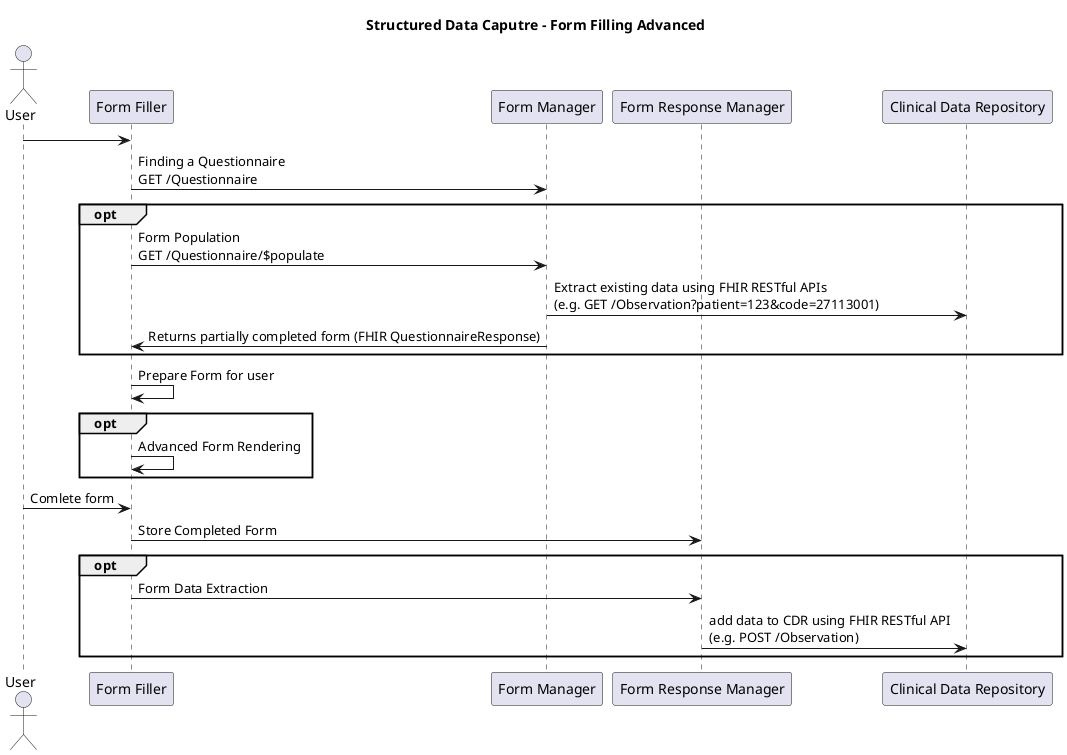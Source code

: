 @startuml


title Structured Data Caputre - Form Filling Advanced

actor User
participant "Form Filler" as formFiller
participant "Form Manager" as formManager
participant "Form Response Manager" as formResponseManager
participant "Clinical Data Repository" as cdr

User -> formFiller
formFiller -> formManager : Finding a Questionnaire \nGET /Questionnaire
opt
formFiller -> formManager : Form Population \nGET /Questionnaire/$populate
formManager -> cdr : Extract existing data using FHIR RESTful APIs \n(e.g. GET /Observation?patient=123&code=27113001)
formManager -> formFiller: Returns partially completed form (FHIR QuestionnaireResponse)
end
formFiller -> formFiller : Prepare Form for user
opt
formFiller -> formFiller : Advanced Form Rendering
end
User -> formFiller : Comlete form
formFiller -> formResponseManager: Store Completed Form
opt
  formFiller -> formResponseManager: Form Data Extraction
  formResponseManager -> cdr: add data to CDR using FHIR RESTful API\n(e.g. POST /Observation)
end

@enduml
